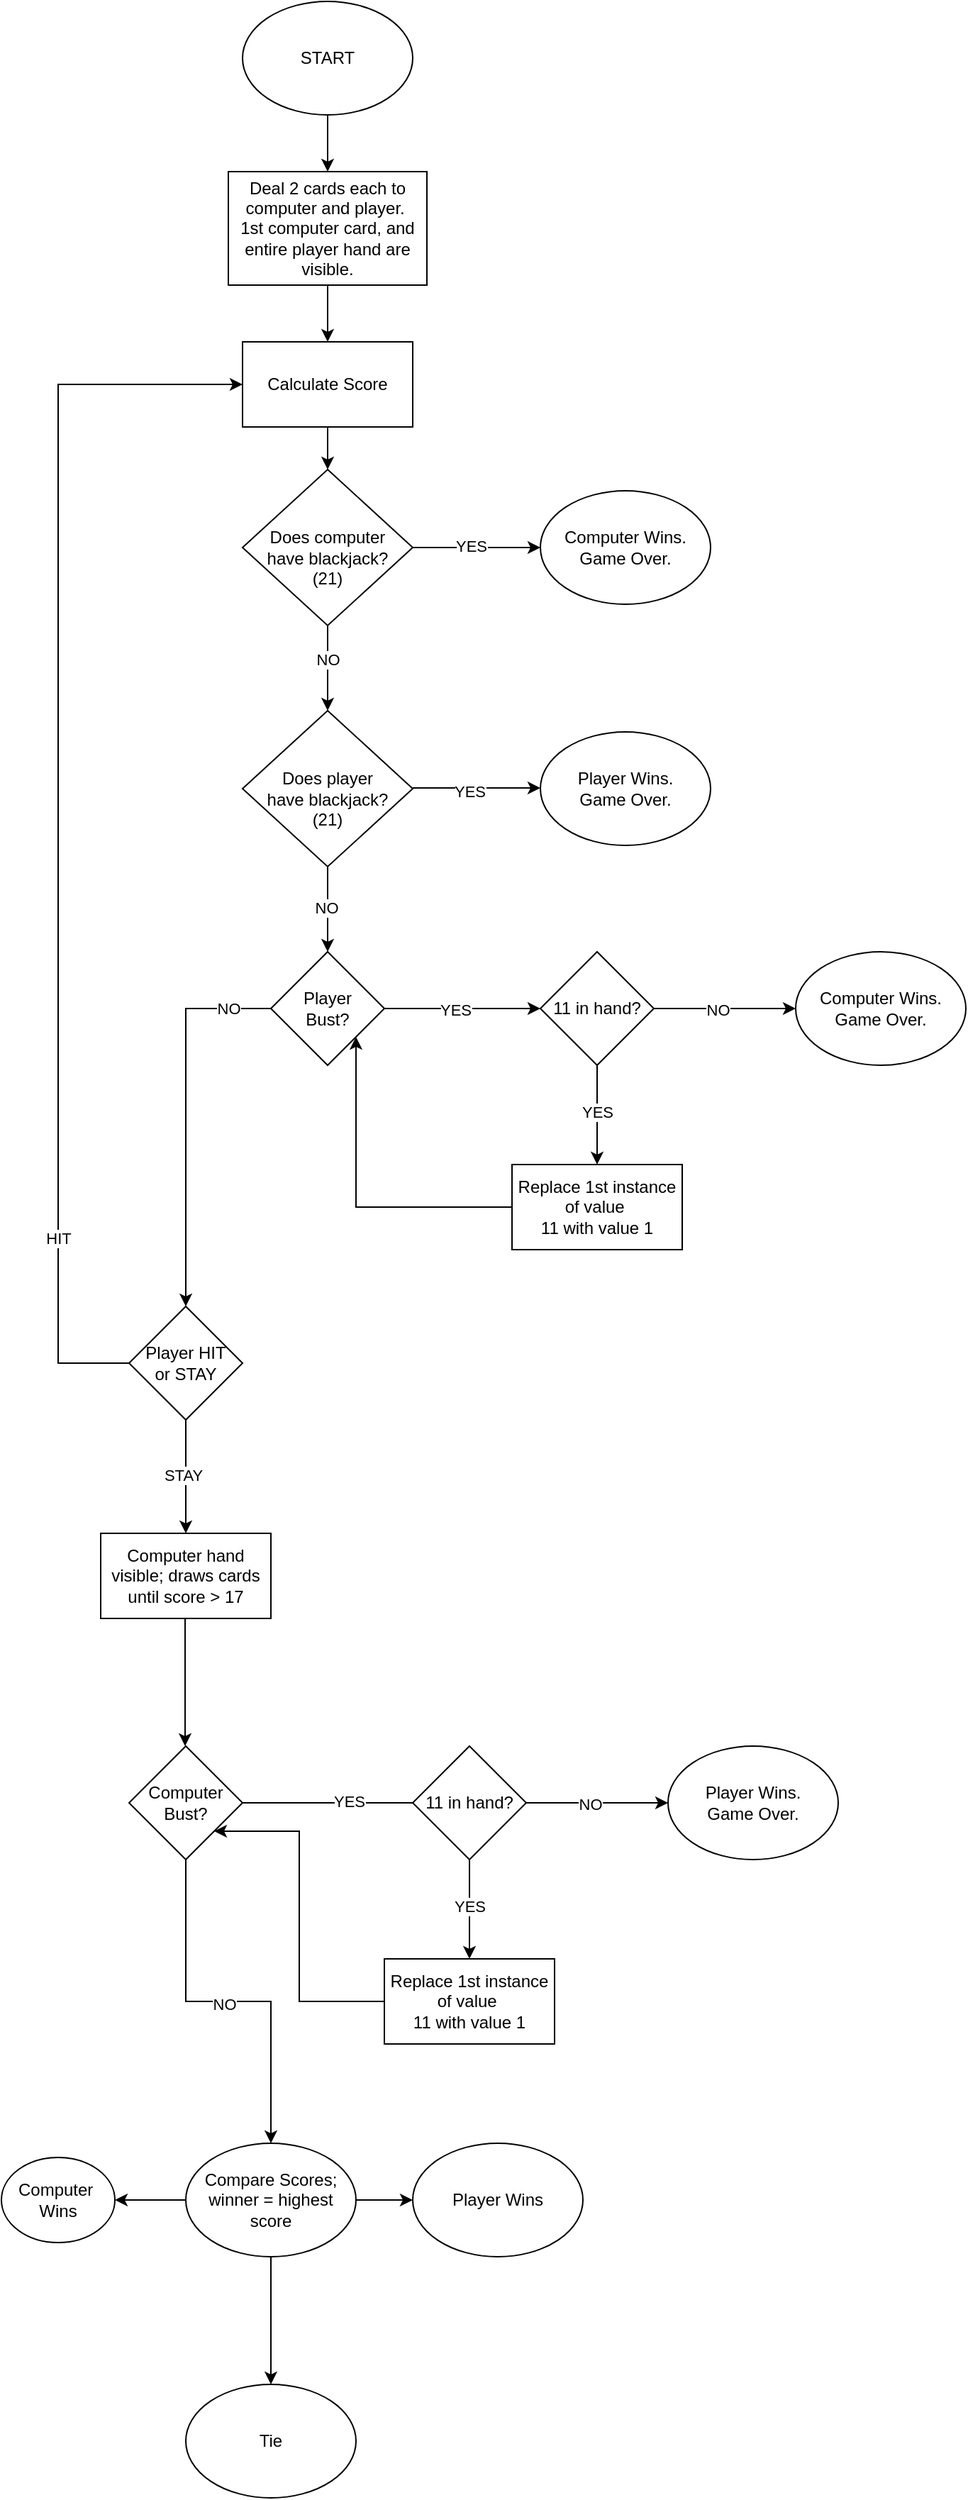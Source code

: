 <mxfile version="24.7.8">
  <diagram id="C5RBs43oDa-KdzZeNtuy" name="Page-1">
    <mxGraphModel dx="568" dy="613" grid="1" gridSize="10" guides="1" tooltips="1" connect="1" arrows="1" fold="1" page="1" pageScale="1" pageWidth="827" pageHeight="1169" math="0" shadow="0">
      <root>
        <mxCell id="WIyWlLk6GJQsqaUBKTNV-0" />
        <mxCell id="WIyWlLk6GJQsqaUBKTNV-1" parent="WIyWlLk6GJQsqaUBKTNV-0" />
        <mxCell id="bKINpWK6c5jjok0U8FU8-1" style="edgeStyle=orthogonalEdgeStyle;rounded=0;orthogonalLoop=1;jettySize=auto;html=1;exitX=0.5;exitY=1;exitDx=0;exitDy=0;" parent="WIyWlLk6GJQsqaUBKTNV-1" source="bKINpWK6c5jjok0U8FU8-0" edge="1">
          <mxGeometry relative="1" as="geometry">
            <mxPoint x="230" y="140" as="targetPoint" />
          </mxGeometry>
        </mxCell>
        <mxCell id="bKINpWK6c5jjok0U8FU8-0" value="START" style="ellipse;whiteSpace=wrap;html=1;" parent="WIyWlLk6GJQsqaUBKTNV-1" vertex="1">
          <mxGeometry x="170" y="20" width="120" height="80" as="geometry" />
        </mxCell>
        <mxCell id="bKINpWK6c5jjok0U8FU8-3" style="edgeStyle=orthogonalEdgeStyle;rounded=0;orthogonalLoop=1;jettySize=auto;html=1;" parent="WIyWlLk6GJQsqaUBKTNV-1" source="bKINpWK6c5jjok0U8FU8-2" edge="1">
          <mxGeometry relative="1" as="geometry">
            <mxPoint x="230" y="260" as="targetPoint" />
          </mxGeometry>
        </mxCell>
        <mxCell id="bKINpWK6c5jjok0U8FU8-2" value="Deal 2 cards each to computer and player.&amp;nbsp;&lt;br&gt;1st computer card, and entire player hand are visible." style="rounded=0;whiteSpace=wrap;html=1;" parent="WIyWlLk6GJQsqaUBKTNV-1" vertex="1">
          <mxGeometry x="160" y="140" width="140" height="80" as="geometry" />
        </mxCell>
        <mxCell id="bKINpWK6c5jjok0U8FU8-5" style="edgeStyle=orthogonalEdgeStyle;rounded=0;orthogonalLoop=1;jettySize=auto;html=1;exitX=0.5;exitY=1;exitDx=0;exitDy=0;" parent="WIyWlLk6GJQsqaUBKTNV-1" source="bKINpWK6c5jjok0U8FU8-4" edge="1">
          <mxGeometry relative="1" as="geometry">
            <mxPoint x="230" y="350" as="targetPoint" />
          </mxGeometry>
        </mxCell>
        <mxCell id="bKINpWK6c5jjok0U8FU8-4" value="Calculate Score" style="rounded=0;whiteSpace=wrap;html=1;" parent="WIyWlLk6GJQsqaUBKTNV-1" vertex="1">
          <mxGeometry x="170" y="260" width="120" height="60" as="geometry" />
        </mxCell>
        <mxCell id="bKINpWK6c5jjok0U8FU8-9" style="edgeStyle=orthogonalEdgeStyle;rounded=0;orthogonalLoop=1;jettySize=auto;html=1;entryX=0;entryY=0.5;entryDx=0;entryDy=0;" parent="WIyWlLk6GJQsqaUBKTNV-1" source="bKINpWK6c5jjok0U8FU8-7" target="bKINpWK6c5jjok0U8FU8-14" edge="1">
          <mxGeometry relative="1" as="geometry">
            <mxPoint x="380" y="415" as="targetPoint" />
            <Array as="points">
              <mxPoint x="370" y="405" />
              <mxPoint x="370" y="405" />
            </Array>
          </mxGeometry>
        </mxCell>
        <mxCell id="bKINpWK6c5jjok0U8FU8-23" value="YES" style="edgeLabel;html=1;align=center;verticalAlign=middle;resizable=0;points=[];" parent="bKINpWK6c5jjok0U8FU8-9" vertex="1" connectable="0">
          <mxGeometry x="-0.098" y="1" relative="1" as="geometry">
            <mxPoint as="offset" />
          </mxGeometry>
        </mxCell>
        <mxCell id="bKINpWK6c5jjok0U8FU8-10" style="edgeStyle=orthogonalEdgeStyle;rounded=0;orthogonalLoop=1;jettySize=auto;html=1;exitX=0.5;exitY=1;exitDx=0;exitDy=0;entryX=0.5;entryY=0;entryDx=0;entryDy=0;" parent="WIyWlLk6GJQsqaUBKTNV-1" source="bKINpWK6c5jjok0U8FU8-7" target="bKINpWK6c5jjok0U8FU8-19" edge="1">
          <mxGeometry relative="1" as="geometry">
            <mxPoint x="230" y="510" as="targetPoint" />
          </mxGeometry>
        </mxCell>
        <mxCell id="bKINpWK6c5jjok0U8FU8-18" value="NO" style="edgeLabel;html=1;align=center;verticalAlign=middle;resizable=0;points=[];" parent="bKINpWK6c5jjok0U8FU8-10" vertex="1" connectable="0">
          <mxGeometry x="-0.683" y="-3" relative="1" as="geometry">
            <mxPoint x="3" y="14" as="offset" />
          </mxGeometry>
        </mxCell>
        <mxCell id="bKINpWK6c5jjok0U8FU8-7" value="&lt;div&gt;&lt;span style=&quot;background-color: initial;&quot;&gt;&lt;br&gt;&lt;/span&gt;&lt;/div&gt;&lt;div&gt;&lt;span style=&quot;background-color: initial;&quot;&gt;Does computer&lt;/span&gt;&lt;/div&gt;&lt;div&gt;&lt;span style=&quot;background-color: initial;&quot;&gt;have blackjack?&lt;/span&gt;&lt;/div&gt;&lt;div&gt;(21)&lt;/div&gt;" style="rhombus;whiteSpace=wrap;html=1;" parent="WIyWlLk6GJQsqaUBKTNV-1" vertex="1">
          <mxGeometry x="170" y="350" width="120" height="110" as="geometry" />
        </mxCell>
        <mxCell id="bKINpWK6c5jjok0U8FU8-14" value="Computer Wins.&lt;div&gt;Game Over.&lt;/div&gt;" style="ellipse;whiteSpace=wrap;html=1;" parent="WIyWlLk6GJQsqaUBKTNV-1" vertex="1">
          <mxGeometry x="380" y="365" width="120" height="80" as="geometry" />
        </mxCell>
        <mxCell id="bKINpWK6c5jjok0U8FU8-26" style="edgeStyle=orthogonalEdgeStyle;rounded=0;orthogonalLoop=1;jettySize=auto;html=1;entryX=0.5;entryY=0;entryDx=0;entryDy=0;" parent="WIyWlLk6GJQsqaUBKTNV-1" source="bKINpWK6c5jjok0U8FU8-19" edge="1">
          <mxGeometry relative="1" as="geometry">
            <mxPoint x="230" y="690" as="targetPoint" />
          </mxGeometry>
        </mxCell>
        <mxCell id="bKINpWK6c5jjok0U8FU8-27" value="NO" style="edgeLabel;html=1;align=center;verticalAlign=middle;resizable=0;points=[];" parent="bKINpWK6c5jjok0U8FU8-26" vertex="1" connectable="0">
          <mxGeometry x="-0.05" y="-1" relative="1" as="geometry">
            <mxPoint as="offset" />
          </mxGeometry>
        </mxCell>
        <mxCell id="bKINpWK6c5jjok0U8FU8-19" value="&lt;div&gt;&lt;span style=&quot;background-color: initial;&quot;&gt;&lt;br&gt;&lt;/span&gt;&lt;/div&gt;&lt;div&gt;&lt;span style=&quot;background-color: initial;&quot;&gt;Does player&lt;/span&gt;&lt;/div&gt;&lt;div&gt;&lt;span style=&quot;background-color: initial;&quot;&gt;have blackjack?&lt;/span&gt;&lt;/div&gt;&lt;div&gt;(21)&lt;/div&gt;" style="rhombus;whiteSpace=wrap;html=1;" parent="WIyWlLk6GJQsqaUBKTNV-1" vertex="1">
          <mxGeometry x="170" y="520" width="120" height="110" as="geometry" />
        </mxCell>
        <mxCell id="bKINpWK6c5jjok0U8FU8-20" style="edgeStyle=orthogonalEdgeStyle;rounded=0;orthogonalLoop=1;jettySize=auto;html=1;" parent="WIyWlLk6GJQsqaUBKTNV-1" edge="1">
          <mxGeometry relative="1" as="geometry">
            <mxPoint x="380" y="574.5" as="targetPoint" />
            <mxPoint x="290" y="574.5" as="sourcePoint" />
          </mxGeometry>
        </mxCell>
        <mxCell id="bKINpWK6c5jjok0U8FU8-24" value="YES" style="edgeLabel;html=1;align=center;verticalAlign=middle;resizable=0;points=[];" parent="bKINpWK6c5jjok0U8FU8-20" vertex="1" connectable="0">
          <mxGeometry x="-0.116" y="-1" relative="1" as="geometry">
            <mxPoint y="1" as="offset" />
          </mxGeometry>
        </mxCell>
        <mxCell id="bKINpWK6c5jjok0U8FU8-22" value="Player Wins.&lt;div&gt;Game Over.&lt;/div&gt;" style="ellipse;whiteSpace=wrap;html=1;" parent="WIyWlLk6GJQsqaUBKTNV-1" vertex="1">
          <mxGeometry x="380" y="535" width="120" height="80" as="geometry" />
        </mxCell>
        <mxCell id="0GbLjjnctqittR8Gsj8x-1" style="edgeStyle=orthogonalEdgeStyle;rounded=0;orthogonalLoop=1;jettySize=auto;html=1;" parent="WIyWlLk6GJQsqaUBKTNV-1" source="0GbLjjnctqittR8Gsj8x-0" edge="1">
          <mxGeometry relative="1" as="geometry">
            <mxPoint x="380" y="730" as="targetPoint" />
          </mxGeometry>
        </mxCell>
        <mxCell id="0GbLjjnctqittR8Gsj8x-2" value="YES" style="edgeLabel;html=1;align=center;verticalAlign=middle;resizable=0;points=[];" parent="0GbLjjnctqittR8Gsj8x-1" vertex="1" connectable="0">
          <mxGeometry x="0.12" y="-3" relative="1" as="geometry">
            <mxPoint x="-12" y="-3" as="offset" />
          </mxGeometry>
        </mxCell>
        <mxCell id="0GbLjjnctqittR8Gsj8x-10" style="edgeStyle=orthogonalEdgeStyle;rounded=0;orthogonalLoop=1;jettySize=auto;html=1;exitX=0;exitY=0.5;exitDx=0;exitDy=0;" parent="WIyWlLk6GJQsqaUBKTNV-1" source="0GbLjjnctqittR8Gsj8x-0" target="0GbLjjnctqittR8Gsj8x-12" edge="1">
          <mxGeometry relative="1" as="geometry">
            <mxPoint x="140" y="940" as="targetPoint" />
          </mxGeometry>
        </mxCell>
        <mxCell id="0GbLjjnctqittR8Gsj8x-11" value="NO" style="edgeLabel;html=1;align=center;verticalAlign=middle;resizable=0;points=[];" parent="0GbLjjnctqittR8Gsj8x-10" vertex="1" connectable="0">
          <mxGeometry x="-0.803" y="2" relative="1" as="geometry">
            <mxPoint x="-4" y="-2" as="offset" />
          </mxGeometry>
        </mxCell>
        <mxCell id="0GbLjjnctqittR8Gsj8x-0" value="Player&lt;div&gt;Bust?&lt;/div&gt;" style="rhombus;whiteSpace=wrap;html=1;" parent="WIyWlLk6GJQsqaUBKTNV-1" vertex="1">
          <mxGeometry x="190" y="690" width="80" height="80" as="geometry" />
        </mxCell>
        <mxCell id="0GbLjjnctqittR8Gsj8x-4" style="edgeStyle=orthogonalEdgeStyle;rounded=0;orthogonalLoop=1;jettySize=auto;html=1;" parent="WIyWlLk6GJQsqaUBKTNV-1" source="0GbLjjnctqittR8Gsj8x-3" edge="1">
          <mxGeometry relative="1" as="geometry">
            <mxPoint x="560" y="730" as="targetPoint" />
          </mxGeometry>
        </mxCell>
        <mxCell id="zXSyF-BzobU6LkQ8Iv29-0" value="NO" style="edgeLabel;html=1;align=center;verticalAlign=middle;resizable=0;points=[];" parent="0GbLjjnctqittR8Gsj8x-4" vertex="1" connectable="0">
          <mxGeometry x="-0.108" y="-1" relative="1" as="geometry">
            <mxPoint as="offset" />
          </mxGeometry>
        </mxCell>
        <mxCell id="0GbLjjnctqittR8Gsj8x-6" style="edgeStyle=orthogonalEdgeStyle;rounded=0;orthogonalLoop=1;jettySize=auto;html=1;exitX=0.5;exitY=1;exitDx=0;exitDy=0;" parent="WIyWlLk6GJQsqaUBKTNV-1" source="0GbLjjnctqittR8Gsj8x-3" edge="1">
          <mxGeometry relative="1" as="geometry">
            <mxPoint x="420" y="840" as="targetPoint" />
          </mxGeometry>
        </mxCell>
        <mxCell id="zXSyF-BzobU6LkQ8Iv29-1" value="YES" style="edgeLabel;html=1;align=center;verticalAlign=middle;resizable=0;points=[];" parent="0GbLjjnctqittR8Gsj8x-6" vertex="1" connectable="0">
          <mxGeometry x="-0.064" y="3" relative="1" as="geometry">
            <mxPoint x="-3" as="offset" />
          </mxGeometry>
        </mxCell>
        <mxCell id="0GbLjjnctqittR8Gsj8x-3" value="11 in hand?" style="rhombus;whiteSpace=wrap;html=1;" parent="WIyWlLk6GJQsqaUBKTNV-1" vertex="1">
          <mxGeometry x="380" y="690" width="80" height="80" as="geometry" />
        </mxCell>
        <mxCell id="0GbLjjnctqittR8Gsj8x-5" value="Computer Wins.&lt;div&gt;Game Over.&lt;/div&gt;" style="ellipse;whiteSpace=wrap;html=1;" parent="WIyWlLk6GJQsqaUBKTNV-1" vertex="1">
          <mxGeometry x="560" y="690" width="120" height="80" as="geometry" />
        </mxCell>
        <mxCell id="0GbLjjnctqittR8Gsj8x-8" style="edgeStyle=orthogonalEdgeStyle;rounded=0;orthogonalLoop=1;jettySize=auto;html=1;exitX=0;exitY=0.5;exitDx=0;exitDy=0;entryX=1;entryY=1;entryDx=0;entryDy=0;" parent="WIyWlLk6GJQsqaUBKTNV-1" source="0GbLjjnctqittR8Gsj8x-7" target="0GbLjjnctqittR8Gsj8x-0" edge="1">
          <mxGeometry relative="1" as="geometry">
            <mxPoint x="250" y="780" as="targetPoint" />
            <Array as="points">
              <mxPoint x="250" y="870" />
            </Array>
          </mxGeometry>
        </mxCell>
        <mxCell id="0GbLjjnctqittR8Gsj8x-7" value="Replace 1st instance of value&amp;nbsp;&lt;div&gt;&lt;span style=&quot;background-color: initial;&quot;&gt;11 with value 1&lt;/span&gt;&lt;/div&gt;" style="rounded=0;whiteSpace=wrap;html=1;" parent="WIyWlLk6GJQsqaUBKTNV-1" vertex="1">
          <mxGeometry x="360" y="840" width="120" height="60" as="geometry" />
        </mxCell>
        <mxCell id="zXSyF-BzobU6LkQ8Iv29-2" style="edgeStyle=orthogonalEdgeStyle;rounded=0;orthogonalLoop=1;jettySize=auto;html=1;entryX=0;entryY=0.5;entryDx=0;entryDy=0;" parent="WIyWlLk6GJQsqaUBKTNV-1" source="0GbLjjnctqittR8Gsj8x-12" target="bKINpWK6c5jjok0U8FU8-4" edge="1">
          <mxGeometry relative="1" as="geometry">
            <Array as="points">
              <mxPoint x="40" y="980" />
              <mxPoint x="40" y="290" />
            </Array>
          </mxGeometry>
        </mxCell>
        <mxCell id="zXSyF-BzobU6LkQ8Iv29-3" value="HIT" style="edgeLabel;html=1;align=center;verticalAlign=middle;resizable=0;points=[];" parent="zXSyF-BzobU6LkQ8Iv29-2" vertex="1" connectable="0">
          <mxGeometry x="-0.685" y="-1" relative="1" as="geometry">
            <mxPoint x="-1" y="-1" as="offset" />
          </mxGeometry>
        </mxCell>
        <mxCell id="zXSyF-BzobU6LkQ8Iv29-5" style="edgeStyle=orthogonalEdgeStyle;rounded=0;orthogonalLoop=1;jettySize=auto;html=1;exitX=0.5;exitY=1;exitDx=0;exitDy=0;" parent="WIyWlLk6GJQsqaUBKTNV-1" source="0GbLjjnctqittR8Gsj8x-12" edge="1">
          <mxGeometry relative="1" as="geometry">
            <mxPoint x="130" y="1100" as="targetPoint" />
          </mxGeometry>
        </mxCell>
        <mxCell id="zXSyF-BzobU6LkQ8Iv29-6" value="STAY" style="edgeLabel;html=1;align=center;verticalAlign=middle;resizable=0;points=[];" parent="zXSyF-BzobU6LkQ8Iv29-5" vertex="1" connectable="0">
          <mxGeometry x="-0.031" y="-2" relative="1" as="geometry">
            <mxPoint as="offset" />
          </mxGeometry>
        </mxCell>
        <mxCell id="0GbLjjnctqittR8Gsj8x-12" value="Player HIT&lt;div&gt;or STAY&lt;/div&gt;" style="rhombus;whiteSpace=wrap;html=1;" parent="WIyWlLk6GJQsqaUBKTNV-1" vertex="1">
          <mxGeometry x="90" y="940" width="80" height="80" as="geometry" />
        </mxCell>
        <mxCell id="zXSyF-BzobU6LkQ8Iv29-10" style="edgeStyle=orthogonalEdgeStyle;rounded=0;orthogonalLoop=1;jettySize=auto;html=1;exitX=0.5;exitY=1;exitDx=0;exitDy=0;" parent="WIyWlLk6GJQsqaUBKTNV-1" edge="1">
          <mxGeometry relative="1" as="geometry">
            <mxPoint x="129.5" y="1250" as="targetPoint" />
            <mxPoint x="129.5" y="1160" as="sourcePoint" />
          </mxGeometry>
        </mxCell>
        <mxCell id="zXSyF-BzobU6LkQ8Iv29-11" value="Computer hand visible; draws cards until score &amp;gt; 17" style="rounded=0;whiteSpace=wrap;html=1;" parent="WIyWlLk6GJQsqaUBKTNV-1" vertex="1">
          <mxGeometry x="70" y="1100" width="120" height="60" as="geometry" />
        </mxCell>
        <mxCell id="zXSyF-BzobU6LkQ8Iv29-13" style="edgeStyle=orthogonalEdgeStyle;rounded=0;orthogonalLoop=1;jettySize=auto;html=1;exitX=1;exitY=0.5;exitDx=0;exitDy=0;" parent="WIyWlLk6GJQsqaUBKTNV-1" source="zXSyF-BzobU6LkQ8Iv29-12" edge="1">
          <mxGeometry relative="1" as="geometry">
            <mxPoint x="320" y="1290" as="targetPoint" />
          </mxGeometry>
        </mxCell>
        <mxCell id="zXSyF-BzobU6LkQ8Iv29-14" value="YES" style="edgeLabel;html=1;align=center;verticalAlign=middle;resizable=0;points=[];" parent="zXSyF-BzobU6LkQ8Iv29-13" vertex="1" connectable="0">
          <mxGeometry x="-0.006" y="1" relative="1" as="geometry">
            <mxPoint x="-1" y="-1" as="offset" />
          </mxGeometry>
        </mxCell>
        <mxCell id="zXSyF-BzobU6LkQ8Iv29-15" style="edgeStyle=orthogonalEdgeStyle;rounded=0;orthogonalLoop=1;jettySize=auto;html=1;exitX=0.5;exitY=1;exitDx=0;exitDy=0;" parent="WIyWlLk6GJQsqaUBKTNV-1" source="zXSyF-BzobU6LkQ8Iv29-12" target="zXSyF-BzobU6LkQ8Iv29-37" edge="1">
          <mxGeometry relative="1" as="geometry">
            <mxPoint x="130" y="1430" as="targetPoint" />
          </mxGeometry>
        </mxCell>
        <mxCell id="zXSyF-BzobU6LkQ8Iv29-16" value="NO" style="edgeLabel;html=1;align=center;verticalAlign=middle;resizable=0;points=[];" parent="zXSyF-BzobU6LkQ8Iv29-15" vertex="1" connectable="0">
          <mxGeometry x="-0.025" y="-2" relative="1" as="geometry">
            <mxPoint as="offset" />
          </mxGeometry>
        </mxCell>
        <mxCell id="zXSyF-BzobU6LkQ8Iv29-12" value="Computer&lt;br&gt;Bust?" style="rhombus;whiteSpace=wrap;html=1;" parent="WIyWlLk6GJQsqaUBKTNV-1" vertex="1">
          <mxGeometry x="90" y="1250" width="80" height="80" as="geometry" />
        </mxCell>
        <mxCell id="zXSyF-BzobU6LkQ8Iv29-19" style="edgeStyle=orthogonalEdgeStyle;rounded=0;orthogonalLoop=1;jettySize=auto;html=1;" parent="WIyWlLk6GJQsqaUBKTNV-1" source="zXSyF-BzobU6LkQ8Iv29-23" edge="1">
          <mxGeometry relative="1" as="geometry">
            <mxPoint x="470" y="1290" as="targetPoint" />
          </mxGeometry>
        </mxCell>
        <mxCell id="zXSyF-BzobU6LkQ8Iv29-20" value="NO" style="edgeLabel;html=1;align=center;verticalAlign=middle;resizable=0;points=[];" parent="zXSyF-BzobU6LkQ8Iv29-19" vertex="1" connectable="0">
          <mxGeometry x="-0.108" y="-1" relative="1" as="geometry">
            <mxPoint as="offset" />
          </mxGeometry>
        </mxCell>
        <mxCell id="zXSyF-BzobU6LkQ8Iv29-21" style="edgeStyle=orthogonalEdgeStyle;rounded=0;orthogonalLoop=1;jettySize=auto;html=1;exitX=0.5;exitY=1;exitDx=0;exitDy=0;" parent="WIyWlLk6GJQsqaUBKTNV-1" source="zXSyF-BzobU6LkQ8Iv29-23" edge="1">
          <mxGeometry relative="1" as="geometry">
            <mxPoint x="330" y="1400" as="targetPoint" />
          </mxGeometry>
        </mxCell>
        <mxCell id="zXSyF-BzobU6LkQ8Iv29-22" value="YES" style="edgeLabel;html=1;align=center;verticalAlign=middle;resizable=0;points=[];" parent="zXSyF-BzobU6LkQ8Iv29-21" vertex="1" connectable="0">
          <mxGeometry x="-0.064" y="3" relative="1" as="geometry">
            <mxPoint x="-3" as="offset" />
          </mxGeometry>
        </mxCell>
        <mxCell id="zXSyF-BzobU6LkQ8Iv29-23" value="11 in hand?" style="rhombus;whiteSpace=wrap;html=1;" parent="WIyWlLk6GJQsqaUBKTNV-1" vertex="1">
          <mxGeometry x="290" y="1250" width="80" height="80" as="geometry" />
        </mxCell>
        <mxCell id="zXSyF-BzobU6LkQ8Iv29-24" value="Player Wins.&lt;div&gt;Game Over.&lt;/div&gt;" style="ellipse;whiteSpace=wrap;html=1;" parent="WIyWlLk6GJQsqaUBKTNV-1" vertex="1">
          <mxGeometry x="470" y="1250" width="120" height="80" as="geometry" />
        </mxCell>
        <mxCell id="zXSyF-BzobU6LkQ8Iv29-25" style="edgeStyle=orthogonalEdgeStyle;rounded=0;orthogonalLoop=1;jettySize=auto;html=1;exitX=0;exitY=0.5;exitDx=0;exitDy=0;entryX=1;entryY=1;entryDx=0;entryDy=0;" parent="WIyWlLk6GJQsqaUBKTNV-1" source="zXSyF-BzobU6LkQ8Iv29-26" target="zXSyF-BzobU6LkQ8Iv29-12" edge="1">
          <mxGeometry relative="1" as="geometry">
            <mxPoint x="160" y="1310" as="targetPoint" />
            <Array as="points">
              <mxPoint x="210" y="1430" />
              <mxPoint x="210" y="1310" />
            </Array>
          </mxGeometry>
        </mxCell>
        <mxCell id="zXSyF-BzobU6LkQ8Iv29-26" value="Replace 1st instance of value&amp;nbsp;&lt;div&gt;&lt;span style=&quot;background-color: initial;&quot;&gt;11 with value 1&lt;/span&gt;&lt;/div&gt;" style="rounded=0;whiteSpace=wrap;html=1;" parent="WIyWlLk6GJQsqaUBKTNV-1" vertex="1">
          <mxGeometry x="270" y="1400" width="120" height="60" as="geometry" />
        </mxCell>
        <mxCell id="zXSyF-BzobU6LkQ8Iv29-38" style="edgeStyle=orthogonalEdgeStyle;rounded=0;orthogonalLoop=1;jettySize=auto;html=1;" parent="WIyWlLk6GJQsqaUBKTNV-1" source="zXSyF-BzobU6LkQ8Iv29-37" target="zXSyF-BzobU6LkQ8Iv29-44" edge="1">
          <mxGeometry relative="1" as="geometry">
            <mxPoint x="40" y="1570" as="targetPoint" />
          </mxGeometry>
        </mxCell>
        <mxCell id="zXSyF-BzobU6LkQ8Iv29-39" style="edgeStyle=orthogonalEdgeStyle;rounded=0;orthogonalLoop=1;jettySize=auto;html=1;exitX=0.5;exitY=1;exitDx=0;exitDy=0;" parent="WIyWlLk6GJQsqaUBKTNV-1" source="zXSyF-BzobU6LkQ8Iv29-37" edge="1">
          <mxGeometry relative="1" as="geometry">
            <mxPoint x="190" y="1700" as="targetPoint" />
          </mxGeometry>
        </mxCell>
        <mxCell id="zXSyF-BzobU6LkQ8Iv29-40" style="edgeStyle=orthogonalEdgeStyle;rounded=0;orthogonalLoop=1;jettySize=auto;html=1;exitX=1;exitY=0.5;exitDx=0;exitDy=0;" parent="WIyWlLk6GJQsqaUBKTNV-1" source="zXSyF-BzobU6LkQ8Iv29-37" target="zXSyF-BzobU6LkQ8Iv29-41" edge="1">
          <mxGeometry relative="1" as="geometry">
            <mxPoint x="350" y="1570" as="targetPoint" />
          </mxGeometry>
        </mxCell>
        <mxCell id="zXSyF-BzobU6LkQ8Iv29-37" value="Compare Scores;&lt;div&gt;winner = highest score&lt;/div&gt;" style="ellipse;whiteSpace=wrap;html=1;" parent="WIyWlLk6GJQsqaUBKTNV-1" vertex="1">
          <mxGeometry x="130" y="1530" width="120" height="80" as="geometry" />
        </mxCell>
        <mxCell id="zXSyF-BzobU6LkQ8Iv29-41" value="Player Wins" style="ellipse;whiteSpace=wrap;html=1;" parent="WIyWlLk6GJQsqaUBKTNV-1" vertex="1">
          <mxGeometry x="290" y="1530" width="120" height="80" as="geometry" />
        </mxCell>
        <mxCell id="zXSyF-BzobU6LkQ8Iv29-44" value="Computer&amp;nbsp;&lt;div&gt;Wins&lt;/div&gt;" style="ellipse;whiteSpace=wrap;html=1;" parent="WIyWlLk6GJQsqaUBKTNV-1" vertex="1">
          <mxGeometry y="1540" width="80" height="60" as="geometry" />
        </mxCell>
        <mxCell id="zXSyF-BzobU6LkQ8Iv29-45" value="Tie" style="ellipse;whiteSpace=wrap;html=1;" parent="WIyWlLk6GJQsqaUBKTNV-1" vertex="1">
          <mxGeometry x="130" y="1700" width="120" height="80" as="geometry" />
        </mxCell>
      </root>
    </mxGraphModel>
  </diagram>
</mxfile>
